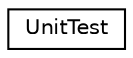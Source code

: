 digraph "Graphical Class Hierarchy"
{
 // LATEX_PDF_SIZE
  edge [fontname="Helvetica",fontsize="10",labelfontname="Helvetica",labelfontsize="10"];
  node [fontname="Helvetica",fontsize="10",shape=record];
  rankdir="LR";
  Node0 [label="UnitTest",height=0.2,width=0.4,color="black", fillcolor="white", style="filled",URL="$classUnitTest.html",tooltip=" "];
}
